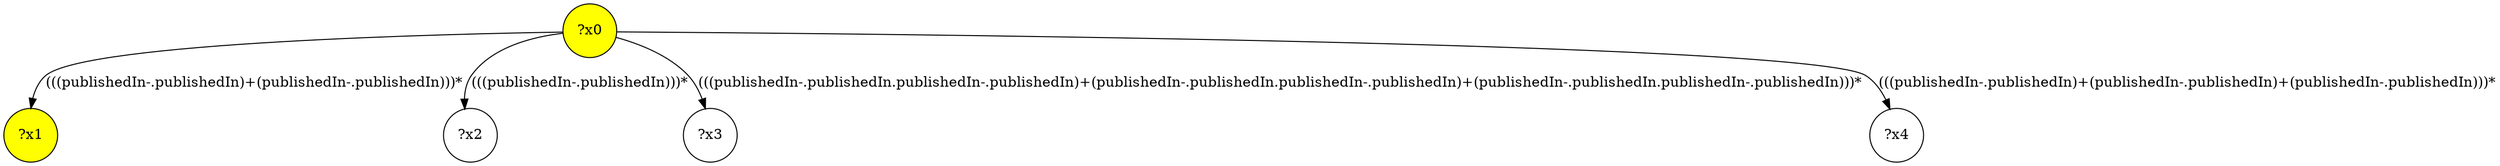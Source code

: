 digraph g {
	x0 [fillcolor="yellow", style="filled," shape=circle, label="?x0"];
	x1 [fillcolor="yellow", style="filled," shape=circle, label="?x1"];
	x0 -> x1 [label="(((publishedIn-.publishedIn)+(publishedIn-.publishedIn)))*"];
	x2 [shape=circle, label="?x2"];
	x0 -> x2 [label="(((publishedIn-.publishedIn)))*"];
	x3 [shape=circle, label="?x3"];
	x0 -> x3 [label="(((publishedIn-.publishedIn.publishedIn-.publishedIn)+(publishedIn-.publishedIn.publishedIn-.publishedIn)+(publishedIn-.publishedIn.publishedIn-.publishedIn)))*"];
	x4 [shape=circle, label="?x4"];
	x0 -> x4 [label="(((publishedIn-.publishedIn)+(publishedIn-.publishedIn)+(publishedIn-.publishedIn)))*"];
}

